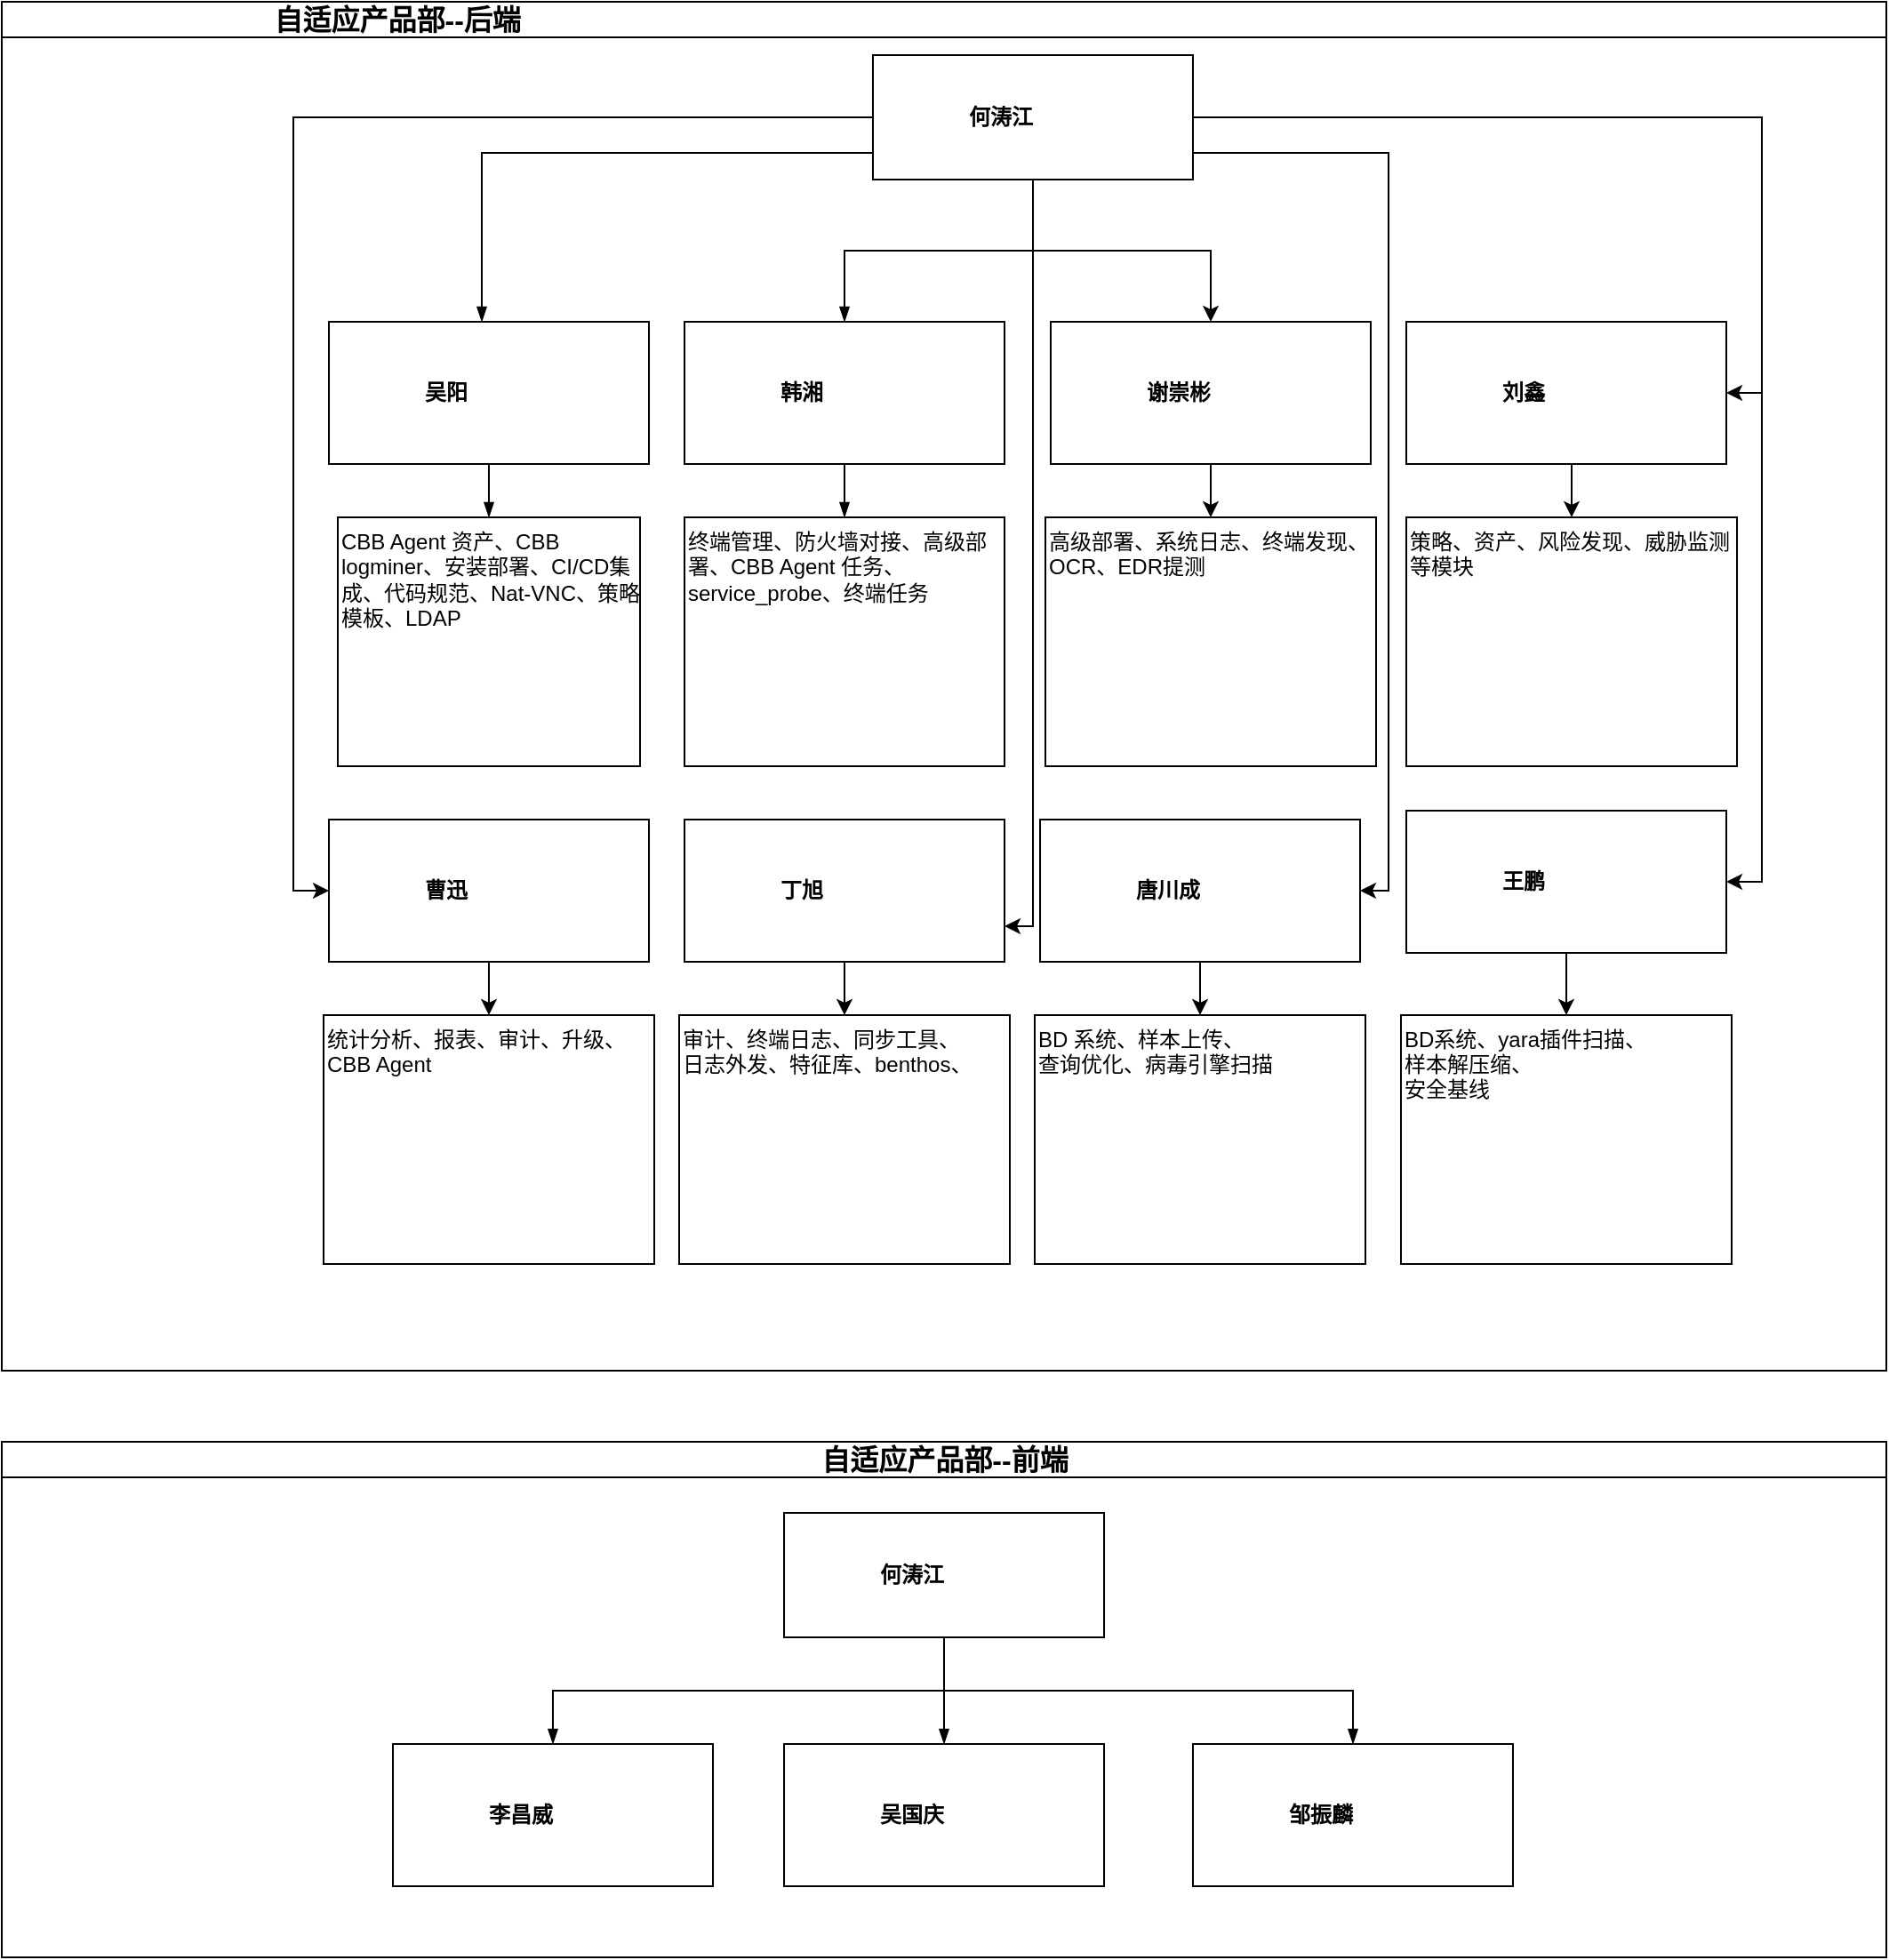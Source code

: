 <mxfile version="21.0.10" type="github">
  <diagram id="prtHgNgQTEPvFCAcTncT" name="Page-1">
    <mxGraphModel dx="1888" dy="554" grid="1" gridSize="10" guides="1" tooltips="1" connect="1" arrows="1" fold="1" page="1" pageScale="1" pageWidth="827" pageHeight="1169" math="0" shadow="0">
      <root>
        <mxCell id="0" />
        <mxCell id="1" parent="0" />
        <mxCell id="dNxyNK7c78bLwvsdeMH5-11" value="&lt;span style=&quot;font-size: 16px;&quot;&gt;&amp;nbsp; &amp;nbsp; &amp;nbsp; &amp;nbsp; &amp;nbsp; &amp;nbsp; &amp;nbsp; &amp;nbsp; &amp;nbsp; &amp;nbsp; &amp;nbsp; &lt;span style=&quot;white-space: pre;&quot;&gt;	&lt;/span&gt;&lt;span style=&quot;white-space: pre;&quot;&gt;	&lt;/span&gt;&lt;span style=&quot;white-space: pre;&quot;&gt;	&lt;/span&gt;&lt;span style=&quot;white-space: pre;&quot;&gt;	&lt;/span&gt;&lt;span style=&quot;white-space: pre;&quot;&gt;	&lt;/span&gt;&lt;span style=&quot;white-space: pre;&quot;&gt;	&lt;/span&gt;&lt;span style=&quot;white-space: pre;&quot;&gt;	&lt;/span&gt;&lt;span style=&quot;white-space: pre;&quot;&gt;	&lt;/span&gt;&lt;span style=&quot;white-space: pre;&quot;&gt;	&lt;/span&gt;&lt;span style=&quot;white-space: pre;&quot;&gt;	&lt;/span&gt;&lt;span style=&quot;white-space: pre;&quot;&gt;	&lt;/span&gt;&lt;span style=&quot;white-space: pre;&quot;&gt;	&lt;/span&gt;自适应产品部--后端&lt;/span&gt;" style="swimlane;html=1;startSize=20;horizontal=1;containerType=tree;glass=0;align=left;" parent="1" vertex="1">
          <mxGeometry x="-170" y="40" width="1060" height="770" as="geometry">
            <mxRectangle x="-50" y="40" width="100" height="30" as="alternateBounds" />
          </mxGeometry>
        </mxCell>
        <mxCell id="dNxyNK7c78bLwvsdeMH5-13" value="" style="endArrow=blockThin;endFill=1;fontSize=11;edgeStyle=elbowEdgeStyle;elbow=vertical;rounded=0;exitX=0;exitY=0.5;exitDx=0;exitDy=0;" parent="dNxyNK7c78bLwvsdeMH5-11" source="dNxyNK7c78bLwvsdeMH5-12" target="dNxyNK7c78bLwvsdeMH5-14" edge="1">
          <mxGeometry relative="1" as="geometry">
            <mxPoint x="270" y="90" as="sourcePoint" />
            <Array as="points">
              <mxPoint x="270" y="85" />
            </Array>
          </mxGeometry>
        </mxCell>
        <UserObject label="吴阳&lt;br&gt;" placeholders="1" id="dNxyNK7c78bLwvsdeMH5-14">
          <mxCell style="label;image=https://cdn3.iconfinder.com/data/icons/user-avatars-1/512/users-10-3-128.png;whiteSpace=wrap;html=1;rounded=0;glass=0;treeFolding=1;treeMoving=1;" parent="dNxyNK7c78bLwvsdeMH5-11" vertex="1">
            <mxGeometry x="184" y="180" width="180" height="80" as="geometry" />
          </mxCell>
        </UserObject>
        <mxCell id="dNxyNK7c78bLwvsdeMH5-15" value="" style="endArrow=blockThin;endFill=1;fontSize=11;edgeStyle=elbowEdgeStyle;elbow=vertical;rounded=0;" parent="dNxyNK7c78bLwvsdeMH5-11" source="dNxyNK7c78bLwvsdeMH5-12" target="dNxyNK7c78bLwvsdeMH5-16" edge="1">
          <mxGeometry relative="1" as="geometry" />
        </mxCell>
        <UserObject label="韩湘" placeholders="1" id="dNxyNK7c78bLwvsdeMH5-16">
          <mxCell style="label;image=https://cdn3.iconfinder.com/data/icons/user-avatars-1/512/users-9-2-128.png;whiteSpace=wrap;html=1;rounded=0;glass=0;treeFolding=1;treeMoving=1;" parent="dNxyNK7c78bLwvsdeMH5-11" vertex="1">
            <mxGeometry x="384" y="180" width="180" height="80" as="geometry" />
          </mxCell>
        </UserObject>
        <mxCell id="P8AsUJd5_cXzrDXwwjN4-2" value="" style="endArrow=blockThin;endFill=1;fontSize=11;edgeStyle=elbowEdgeStyle;elbow=vertical;rounded=0;" parent="dNxyNK7c78bLwvsdeMH5-11" source="dNxyNK7c78bLwvsdeMH5-14" target="P8AsUJd5_cXzrDXwwjN4-3" edge="1">
          <mxGeometry relative="1" as="geometry">
            <mxPoint x="300" y="160" as="sourcePoint" />
          </mxGeometry>
        </mxCell>
        <UserObject label="CBB Agent 资产、CBB logminer、安装部署、CI/CD集成、代码规范、Nat-VNC、策略模板、LDAP" placeholders="1" id="P8AsUJd5_cXzrDXwwjN4-3">
          <mxCell style="whiteSpace=wrap;html=1;rounded=0;glass=0;treeFolding=1;treeMoving=1;align=left;verticalAlign=top;" parent="dNxyNK7c78bLwvsdeMH5-11" vertex="1" collapsed="1">
            <mxGeometry x="189" y="290" width="170" height="140" as="geometry" />
          </mxCell>
        </UserObject>
        <mxCell id="0Z5E34LWCH2BCrxLQeH4-35" style="edgeStyle=orthogonalEdgeStyle;rounded=0;orthogonalLoop=1;jettySize=auto;html=1;entryX=0;entryY=0.5;entryDx=0;entryDy=0;fontFamily=Helvetica;fontSize=12;fontColor=default;startSize=20;" edge="1" parent="dNxyNK7c78bLwvsdeMH5-11" source="dNxyNK7c78bLwvsdeMH5-12" target="0Z5E34LWCH2BCrxLQeH4-30">
          <mxGeometry relative="1" as="geometry" />
        </mxCell>
        <mxCell id="0Z5E34LWCH2BCrxLQeH4-36" style="edgeStyle=orthogonalEdgeStyle;rounded=0;orthogonalLoop=1;jettySize=auto;html=1;entryX=1;entryY=0.5;entryDx=0;entryDy=0;fontFamily=Helvetica;fontSize=12;fontColor=default;startSize=20;" edge="1" parent="dNxyNK7c78bLwvsdeMH5-11" source="dNxyNK7c78bLwvsdeMH5-12" target="0Z5E34LWCH2BCrxLQeH4-33">
          <mxGeometry relative="1" as="geometry" />
        </mxCell>
        <mxCell id="0Z5E34LWCH2BCrxLQeH4-37" style="edgeStyle=orthogonalEdgeStyle;rounded=0;orthogonalLoop=1;jettySize=auto;html=1;entryX=1;entryY=0.5;entryDx=0;entryDy=0;fontFamily=Helvetica;fontSize=12;fontColor=default;startSize=20;" edge="1" parent="dNxyNK7c78bLwvsdeMH5-11" source="dNxyNK7c78bLwvsdeMH5-12" target="0Z5E34LWCH2BCrxLQeH4-29">
          <mxGeometry relative="1" as="geometry" />
        </mxCell>
        <mxCell id="0Z5E34LWCH2BCrxLQeH4-38" style="edgeStyle=orthogonalEdgeStyle;rounded=0;orthogonalLoop=1;jettySize=auto;html=1;fontFamily=Helvetica;fontSize=12;fontColor=default;startSize=20;exitX=0.5;exitY=1;exitDx=0;exitDy=0;" edge="1" parent="dNxyNK7c78bLwvsdeMH5-11" source="dNxyNK7c78bLwvsdeMH5-12" target="P8AsUJd5_cXzrDXwwjN4-17">
          <mxGeometry relative="1" as="geometry">
            <mxPoint x="580" y="100" as="sourcePoint" />
            <Array as="points">
              <mxPoint x="580" y="140" />
              <mxPoint x="680" y="140" />
            </Array>
          </mxGeometry>
        </mxCell>
        <mxCell id="0Z5E34LWCH2BCrxLQeH4-40" style="edgeStyle=orthogonalEdgeStyle;rounded=0;orthogonalLoop=1;jettySize=auto;html=1;entryX=1;entryY=0.5;entryDx=0;entryDy=0;fontFamily=Helvetica;fontSize=12;fontColor=default;startSize=20;" edge="1" parent="dNxyNK7c78bLwvsdeMH5-11" source="dNxyNK7c78bLwvsdeMH5-12" target="0Z5E34LWCH2BCrxLQeH4-32">
          <mxGeometry relative="1" as="geometry">
            <Array as="points">
              <mxPoint x="780" y="85" />
              <mxPoint x="780" y="500" />
            </Array>
          </mxGeometry>
        </mxCell>
        <mxCell id="0Z5E34LWCH2BCrxLQeH4-41" style="edgeStyle=orthogonalEdgeStyle;rounded=0;orthogonalLoop=1;jettySize=auto;html=1;entryX=1;entryY=0.75;entryDx=0;entryDy=0;fontFamily=Helvetica;fontSize=12;fontColor=default;startSize=20;exitX=1;exitY=0.5;exitDx=0;exitDy=0;" edge="1" parent="dNxyNK7c78bLwvsdeMH5-11" source="dNxyNK7c78bLwvsdeMH5-12" target="0Z5E34LWCH2BCrxLQeH4-31">
          <mxGeometry relative="1" as="geometry">
            <Array as="points">
              <mxPoint x="580" y="85" />
              <mxPoint x="580" y="520" />
            </Array>
          </mxGeometry>
        </mxCell>
        <UserObject label="何涛江" name="何涛江" placeholders="1" id="dNxyNK7c78bLwvsdeMH5-12">
          <mxCell style="label;image=https://cdn3.iconfinder.com/data/icons/user-avatars-1/512/users-8-2-256.png;whiteSpace=wrap;html=1;rounded=0;glass=0;treeMoving=1;treeFolding=1;" parent="dNxyNK7c78bLwvsdeMH5-11" vertex="1">
            <mxGeometry x="490" y="30" width="180" height="70" as="geometry" />
          </mxCell>
        </UserObject>
        <mxCell id="P8AsUJd5_cXzrDXwwjN4-4" value="" style="endArrow=blockThin;endFill=1;fontSize=11;edgeStyle=elbowEdgeStyle;elbow=vertical;rounded=0;" parent="dNxyNK7c78bLwvsdeMH5-11" source="dNxyNK7c78bLwvsdeMH5-16" target="P8AsUJd5_cXzrDXwwjN4-5" edge="1">
          <mxGeometry relative="1" as="geometry">
            <mxPoint x="190" y="160" as="sourcePoint" />
          </mxGeometry>
        </mxCell>
        <UserObject label="终端管理、防火墙对接、高级部署、CBB Agent 任务、service_probe、终端任务" placeholders="1" id="P8AsUJd5_cXzrDXwwjN4-5">
          <mxCell style="whiteSpace=wrap;html=1;rounded=0;glass=0;treeFolding=1;treeMoving=1;align=left;verticalAlign=top;" parent="dNxyNK7c78bLwvsdeMH5-11" vertex="1">
            <mxGeometry x="384" y="290" width="180" height="140" as="geometry" />
          </mxCell>
        </UserObject>
        <UserObject label="谢崇彬" placeholders="1" id="P8AsUJd5_cXzrDXwwjN4-17">
          <mxCell style="label;image=https://cdn3.iconfinder.com/data/icons/user-avatars-1/512/users-11-2-512.png;whiteSpace=wrap;html=1;rounded=0;glass=0;treeFolding=1;treeMoving=1;" parent="dNxyNK7c78bLwvsdeMH5-11" vertex="1">
            <mxGeometry x="590" y="180" width="180" height="80" as="geometry" />
          </mxCell>
        </UserObject>
        <mxCell id="0Z5E34LWCH2BCrxLQeH4-17" value="" style="edgeStyle=orthogonalEdgeStyle;rounded=0;orthogonalLoop=1;jettySize=auto;html=1;" edge="1" source="P8AsUJd5_cXzrDXwwjN4-17" target="0Z5E34LWCH2BCrxLQeH4-18" parent="dNxyNK7c78bLwvsdeMH5-11">
          <mxGeometry relative="1" as="geometry" />
        </mxCell>
        <UserObject label="高级部署、系统日志、终端发现、&#xa;OCR、EDR提测" placeholders="1" id="0Z5E34LWCH2BCrxLQeH4-18">
          <mxCell style="align=left;fontStyle=0;verticalAlign=top;" vertex="1" collapsed="1" parent="dNxyNK7c78bLwvsdeMH5-11">
            <mxGeometry x="587" y="290" width="186" height="140" as="geometry" />
          </mxCell>
        </UserObject>
        <mxCell id="0Z5E34LWCH2BCrxLQeH4-61" style="edgeStyle=orthogonalEdgeStyle;rounded=0;orthogonalLoop=1;jettySize=auto;html=1;exitX=0.5;exitY=1;exitDx=0;exitDy=0;entryX=0.5;entryY=0;entryDx=0;entryDy=0;fontFamily=Helvetica;fontSize=12;fontColor=default;startSize=20;" edge="1" parent="dNxyNK7c78bLwvsdeMH5-11" source="0Z5E34LWCH2BCrxLQeH4-29" target="0Z5E34LWCH2BCrxLQeH4-58">
          <mxGeometry relative="1" as="geometry" />
        </mxCell>
        <UserObject label="刘鑫" placeholders="1" id="0Z5E34LWCH2BCrxLQeH4-29">
          <mxCell style="label;image=https://cdn3.iconfinder.com/data/icons/user-avatars-1/512/users-15-512.png;whiteSpace=wrap;html=1;rounded=0;glass=0;treeFolding=1;treeMoving=1;" vertex="1" parent="dNxyNK7c78bLwvsdeMH5-11">
            <mxGeometry x="790" y="180" width="180" height="80" as="geometry" />
          </mxCell>
        </UserObject>
        <mxCell id="0Z5E34LWCH2BCrxLQeH4-63" style="edgeStyle=orthogonalEdgeStyle;rounded=0;orthogonalLoop=1;jettySize=auto;html=1;entryX=0.5;entryY=0;entryDx=0;entryDy=0;fontFamily=Helvetica;fontSize=12;fontColor=default;startSize=20;" edge="1" parent="dNxyNK7c78bLwvsdeMH5-11" source="0Z5E34LWCH2BCrxLQeH4-30" target="0Z5E34LWCH2BCrxLQeH4-62">
          <mxGeometry relative="1" as="geometry" />
        </mxCell>
        <UserObject label="曹迅" placeholders="1" id="0Z5E34LWCH2BCrxLQeH4-30">
          <mxCell style="label;image=https://cdn3.iconfinder.com/data/icons/user-avatars-1/512/users-6-2-512.png;whiteSpace=wrap;html=1;rounded=0;glass=0;treeFolding=1;treeMoving=1;" vertex="1" parent="dNxyNK7c78bLwvsdeMH5-11">
            <mxGeometry x="184" y="460" width="180" height="80" as="geometry" />
          </mxCell>
        </UserObject>
        <mxCell id="0Z5E34LWCH2BCrxLQeH4-71" style="edgeStyle=orthogonalEdgeStyle;rounded=0;orthogonalLoop=1;jettySize=auto;html=1;entryX=0.5;entryY=0;entryDx=0;entryDy=0;fontFamily=Helvetica;fontSize=12;fontColor=default;startSize=20;" edge="1" parent="dNxyNK7c78bLwvsdeMH5-11" source="0Z5E34LWCH2BCrxLQeH4-31" target="0Z5E34LWCH2BCrxLQeH4-64">
          <mxGeometry relative="1" as="geometry" />
        </mxCell>
        <UserObject label="丁旭" placeholders="1" id="0Z5E34LWCH2BCrxLQeH4-31">
          <mxCell style="label;image=https://cdn3.iconfinder.com/data/icons/user-avatars-1/512/users-2-512.png;whiteSpace=wrap;html=1;rounded=0;glass=0;treeFolding=1;treeMoving=1;" vertex="1" parent="dNxyNK7c78bLwvsdeMH5-11">
            <mxGeometry x="384" y="460" width="180" height="80" as="geometry" />
          </mxCell>
        </UserObject>
        <mxCell id="0Z5E34LWCH2BCrxLQeH4-70" style="edgeStyle=orthogonalEdgeStyle;rounded=0;orthogonalLoop=1;jettySize=auto;html=1;entryX=0.5;entryY=0;entryDx=0;entryDy=0;fontFamily=Helvetica;fontSize=12;fontColor=default;startSize=20;" edge="1" parent="dNxyNK7c78bLwvsdeMH5-11" source="0Z5E34LWCH2BCrxLQeH4-32" target="0Z5E34LWCH2BCrxLQeH4-65">
          <mxGeometry relative="1" as="geometry" />
        </mxCell>
        <UserObject label="唐川成" placeholders="1" id="0Z5E34LWCH2BCrxLQeH4-32">
          <mxCell style="label;image=https://cdn3.iconfinder.com/data/icons/user-avatars-1/512/users-7-512.png;whiteSpace=wrap;html=1;rounded=0;glass=0;treeFolding=1;treeMoving=1;" vertex="1" parent="dNxyNK7c78bLwvsdeMH5-11">
            <mxGeometry x="584" y="460" width="180" height="80" as="geometry" />
          </mxCell>
        </UserObject>
        <mxCell id="0Z5E34LWCH2BCrxLQeH4-69" style="edgeStyle=orthogonalEdgeStyle;rounded=0;orthogonalLoop=1;jettySize=auto;html=1;entryX=0.5;entryY=0;entryDx=0;entryDy=0;fontFamily=Helvetica;fontSize=12;fontColor=default;startSize=20;" edge="1" parent="dNxyNK7c78bLwvsdeMH5-11" source="0Z5E34LWCH2BCrxLQeH4-33" target="0Z5E34LWCH2BCrxLQeH4-66">
          <mxGeometry relative="1" as="geometry" />
        </mxCell>
        <UserObject label="王鹏" placeholders="1" id="0Z5E34LWCH2BCrxLQeH4-33">
          <mxCell style="label;image=https://cdn3.iconfinder.com/data/icons/user-avatars-1/512/users-4-512.png;whiteSpace=wrap;html=1;rounded=0;glass=0;treeFolding=1;treeMoving=1;" vertex="1" parent="dNxyNK7c78bLwvsdeMH5-11">
            <mxGeometry x="790" y="455" width="180" height="80" as="geometry" />
          </mxCell>
        </UserObject>
        <UserObject label="策略、资产、风险发现、威胁监测&#xa;等模块" placeholders="1" id="0Z5E34LWCH2BCrxLQeH4-58">
          <mxCell style="verticalAlign=top;align=left;" vertex="1" collapsed="1" parent="dNxyNK7c78bLwvsdeMH5-11">
            <mxGeometry x="790" y="290" width="186" height="140" as="geometry" />
          </mxCell>
        </UserObject>
        <UserObject label="统计分析、报表、审计、升级、&#xa;CBB Agent" placeholders="1" id="0Z5E34LWCH2BCrxLQeH4-62">
          <mxCell style="align=left;verticalAlign=top;" vertex="1" collapsed="1" parent="dNxyNK7c78bLwvsdeMH5-11">
            <mxGeometry x="181" y="570" width="186" height="140" as="geometry" />
          </mxCell>
        </UserObject>
        <UserObject label="审计、终端日志、同步工具、&#xa;日志外发、特征库、benthos、" placeholders="1" id="0Z5E34LWCH2BCrxLQeH4-64">
          <mxCell style="align=left;verticalAlign=top;" vertex="1" collapsed="1" parent="dNxyNK7c78bLwvsdeMH5-11">
            <mxGeometry x="381" y="570" width="186" height="140" as="geometry" />
          </mxCell>
        </UserObject>
        <UserObject label="BD 系统、样本上传、&#xa;查询优化、病毒引擎扫描" placeholders="1" id="0Z5E34LWCH2BCrxLQeH4-65">
          <mxCell style="align=left;verticalAlign=top;" vertex="1" collapsed="1" parent="dNxyNK7c78bLwvsdeMH5-11">
            <mxGeometry x="581" y="570" width="186" height="140" as="geometry" />
          </mxCell>
        </UserObject>
        <UserObject label="BD系统、yara插件扫描、&#xa;样本解压缩、&#xa;安全基线" placeholders="1" id="0Z5E34LWCH2BCrxLQeH4-66">
          <mxCell style="align=left;verticalAlign=top;" vertex="1" collapsed="1" parent="dNxyNK7c78bLwvsdeMH5-11">
            <mxGeometry x="787" y="570" width="186" height="140" as="geometry" />
          </mxCell>
        </UserObject>
        <mxCell id="0Z5E34LWCH2BCrxLQeH4-9" value="自适应产品部--前端" style="swimlane;html=1;startSize=20;horizontal=1;containerType=tree;glass=0;fontSize=16;" vertex="1" parent="1">
          <mxGeometry x="-170" y="850" width="1060" height="290" as="geometry" />
        </mxCell>
        <UserObject label="何涛江" placeholders="1" id="0Z5E34LWCH2BCrxLQeH4-10">
          <mxCell style="label;image=https://cdn3.iconfinder.com/data/icons/user-avatars-1/512/users-8-2-256.png;whiteSpace=wrap;html=1;rounded=0;glass=0;treeMoving=1;treeFolding=1;" vertex="1" parent="0Z5E34LWCH2BCrxLQeH4-9">
            <mxGeometry x="440" y="40" width="180" height="70" as="geometry" />
          </mxCell>
        </UserObject>
        <mxCell id="0Z5E34LWCH2BCrxLQeH4-11" value="" style="endArrow=blockThin;endFill=1;fontSize=11;edgeStyle=elbowEdgeStyle;elbow=vertical;rounded=0;" edge="1" parent="0Z5E34LWCH2BCrxLQeH4-9" source="0Z5E34LWCH2BCrxLQeH4-10" target="0Z5E34LWCH2BCrxLQeH4-12">
          <mxGeometry relative="1" as="geometry" />
        </mxCell>
        <UserObject label="李昌威" placeholders="1" id="0Z5E34LWCH2BCrxLQeH4-12">
          <mxCell style="label;image=https://cdn3.iconfinder.com/data/icons/user-avatars-1/512/users-10-3-128.png;whiteSpace=wrap;html=1;rounded=0;glass=0;treeFolding=1;treeMoving=1;" vertex="1" parent="0Z5E34LWCH2BCrxLQeH4-9">
            <mxGeometry x="220" y="170" width="180" height="80" as="geometry" />
          </mxCell>
        </UserObject>
        <mxCell id="0Z5E34LWCH2BCrxLQeH4-13" value="" style="endArrow=blockThin;endFill=1;fontSize=11;edgeStyle=elbowEdgeStyle;elbow=vertical;rounded=0;" edge="1" parent="0Z5E34LWCH2BCrxLQeH4-9" source="0Z5E34LWCH2BCrxLQeH4-10" target="0Z5E34LWCH2BCrxLQeH4-14">
          <mxGeometry relative="1" as="geometry" />
        </mxCell>
        <UserObject label="吴国庆" placeholders="1" id="0Z5E34LWCH2BCrxLQeH4-14">
          <mxCell style="label;image=https://cdn3.iconfinder.com/data/icons/user-avatars-1/512/users-9-2-128.png;whiteSpace=wrap;html=1;rounded=0;glass=0;treeFolding=1;treeMoving=1;" vertex="1" parent="0Z5E34LWCH2BCrxLQeH4-9">
            <mxGeometry x="440" y="170" width="180" height="80" as="geometry" />
          </mxCell>
        </UserObject>
        <mxCell id="0Z5E34LWCH2BCrxLQeH4-15" value="" style="endArrow=blockThin;endFill=1;fontSize=11;edgeStyle=elbowEdgeStyle;elbow=vertical;rounded=0;" edge="1" parent="0Z5E34LWCH2BCrxLQeH4-9" source="0Z5E34LWCH2BCrxLQeH4-10" target="0Z5E34LWCH2BCrxLQeH4-16">
          <mxGeometry relative="1" as="geometry" />
        </mxCell>
        <UserObject label="邹振麟" placeholders="1" id="0Z5E34LWCH2BCrxLQeH4-16">
          <mxCell style="label;image=https://cdn3.iconfinder.com/data/icons/user-avatars-1/512//users-3-128.png;whiteSpace=wrap;html=1;rounded=0;glass=0;" vertex="1" parent="0Z5E34LWCH2BCrxLQeH4-9">
            <mxGeometry x="670" y="170" width="180" height="80" as="geometry" />
          </mxCell>
        </UserObject>
      </root>
    </mxGraphModel>
  </diagram>
</mxfile>
